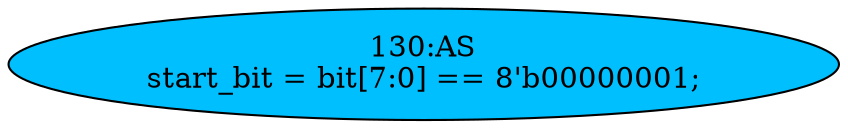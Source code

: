 strict digraph "" {
	node [label="\N"];
	"130:AS"	 [ast="<pyverilog.vparser.ast.Assign object at 0x7f1167bd4710>",
		def_var="['start_bit']",
		fillcolor=deepskyblue,
		label="130:AS
start_bit = bit[7:0] == 8'b00000001;",
		statements="[]",
		style=filled,
		typ=Assign,
		use_var="['bit']"];
}
